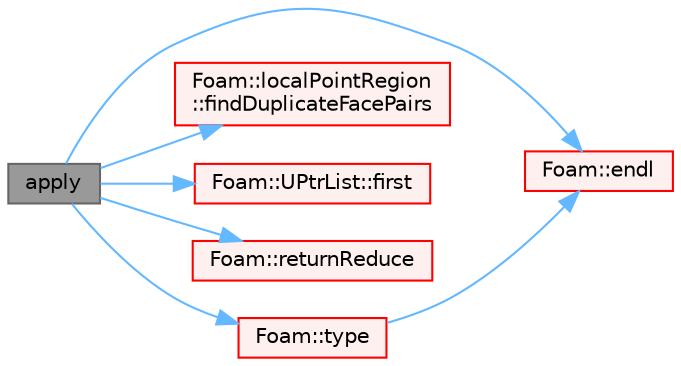 digraph "apply"
{
 // LATEX_PDF_SIZE
  bgcolor="transparent";
  edge [fontname=Helvetica,fontsize=10,labelfontname=Helvetica,labelfontsize=10];
  node [fontname=Helvetica,fontsize=10,shape=box,height=0.2,width=0.4];
  rankdir="LR";
  Node1 [id="Node000001",label="apply",height=0.2,width=0.4,color="gray40", fillcolor="grey60", style="filled", fontcolor="black",tooltip=" "];
  Node1 -> Node2 [id="edge1_Node000001_Node000002",color="steelblue1",style="solid",tooltip=" "];
  Node2 [id="Node000002",label="Foam::endl",height=0.2,width=0.4,color="red", fillcolor="#FFF0F0", style="filled",URL="$namespaceFoam.html#a7d5eca45a323264dc5fe811500ebda47",tooltip=" "];
  Node1 -> Node6 [id="edge2_Node000001_Node000006",color="steelblue1",style="solid",tooltip=" "];
  Node6 [id="Node000006",label="Foam::localPointRegion\l::findDuplicateFacePairs",height=0.2,width=0.4,color="red", fillcolor="#FFF0F0", style="filled",URL="$classFoam_1_1localPointRegion.html#ada4b8f94bf6f76d8d4342d0d169ce358",tooltip=" "];
  Node1 -> Node22 [id="edge3_Node000001_Node000022",color="steelblue1",style="solid",tooltip=" "];
  Node22 [id="Node000022",label="Foam::UPtrList::first",height=0.2,width=0.4,color="red", fillcolor="#FFF0F0", style="filled",URL="$classFoam_1_1UPtrList.html#a1c9828bc3de9502754d944c95a2ce0d9",tooltip=" "];
  Node1 -> Node24 [id="edge4_Node000001_Node000024",color="steelblue1",style="solid",tooltip=" "];
  Node24 [id="Node000024",label="Foam::returnReduce",height=0.2,width=0.4,color="red", fillcolor="#FFF0F0", style="filled",URL="$namespaceFoam.html#acf61c6966eeded6a33f4925a2ab5240a",tooltip=" "];
  Node1 -> Node38 [id="edge5_Node000001_Node000038",color="steelblue1",style="solid",tooltip=" "];
  Node38 [id="Node000038",label="Foam::type",height=0.2,width=0.4,color="red", fillcolor="#FFF0F0", style="filled",URL="$namespaceFoam.html#a69e2e8a647a7073be8ce6437c0aff762",tooltip=" "];
  Node38 -> Node2 [id="edge6_Node000038_Node000002",color="steelblue1",style="solid",tooltip=" "];
}
